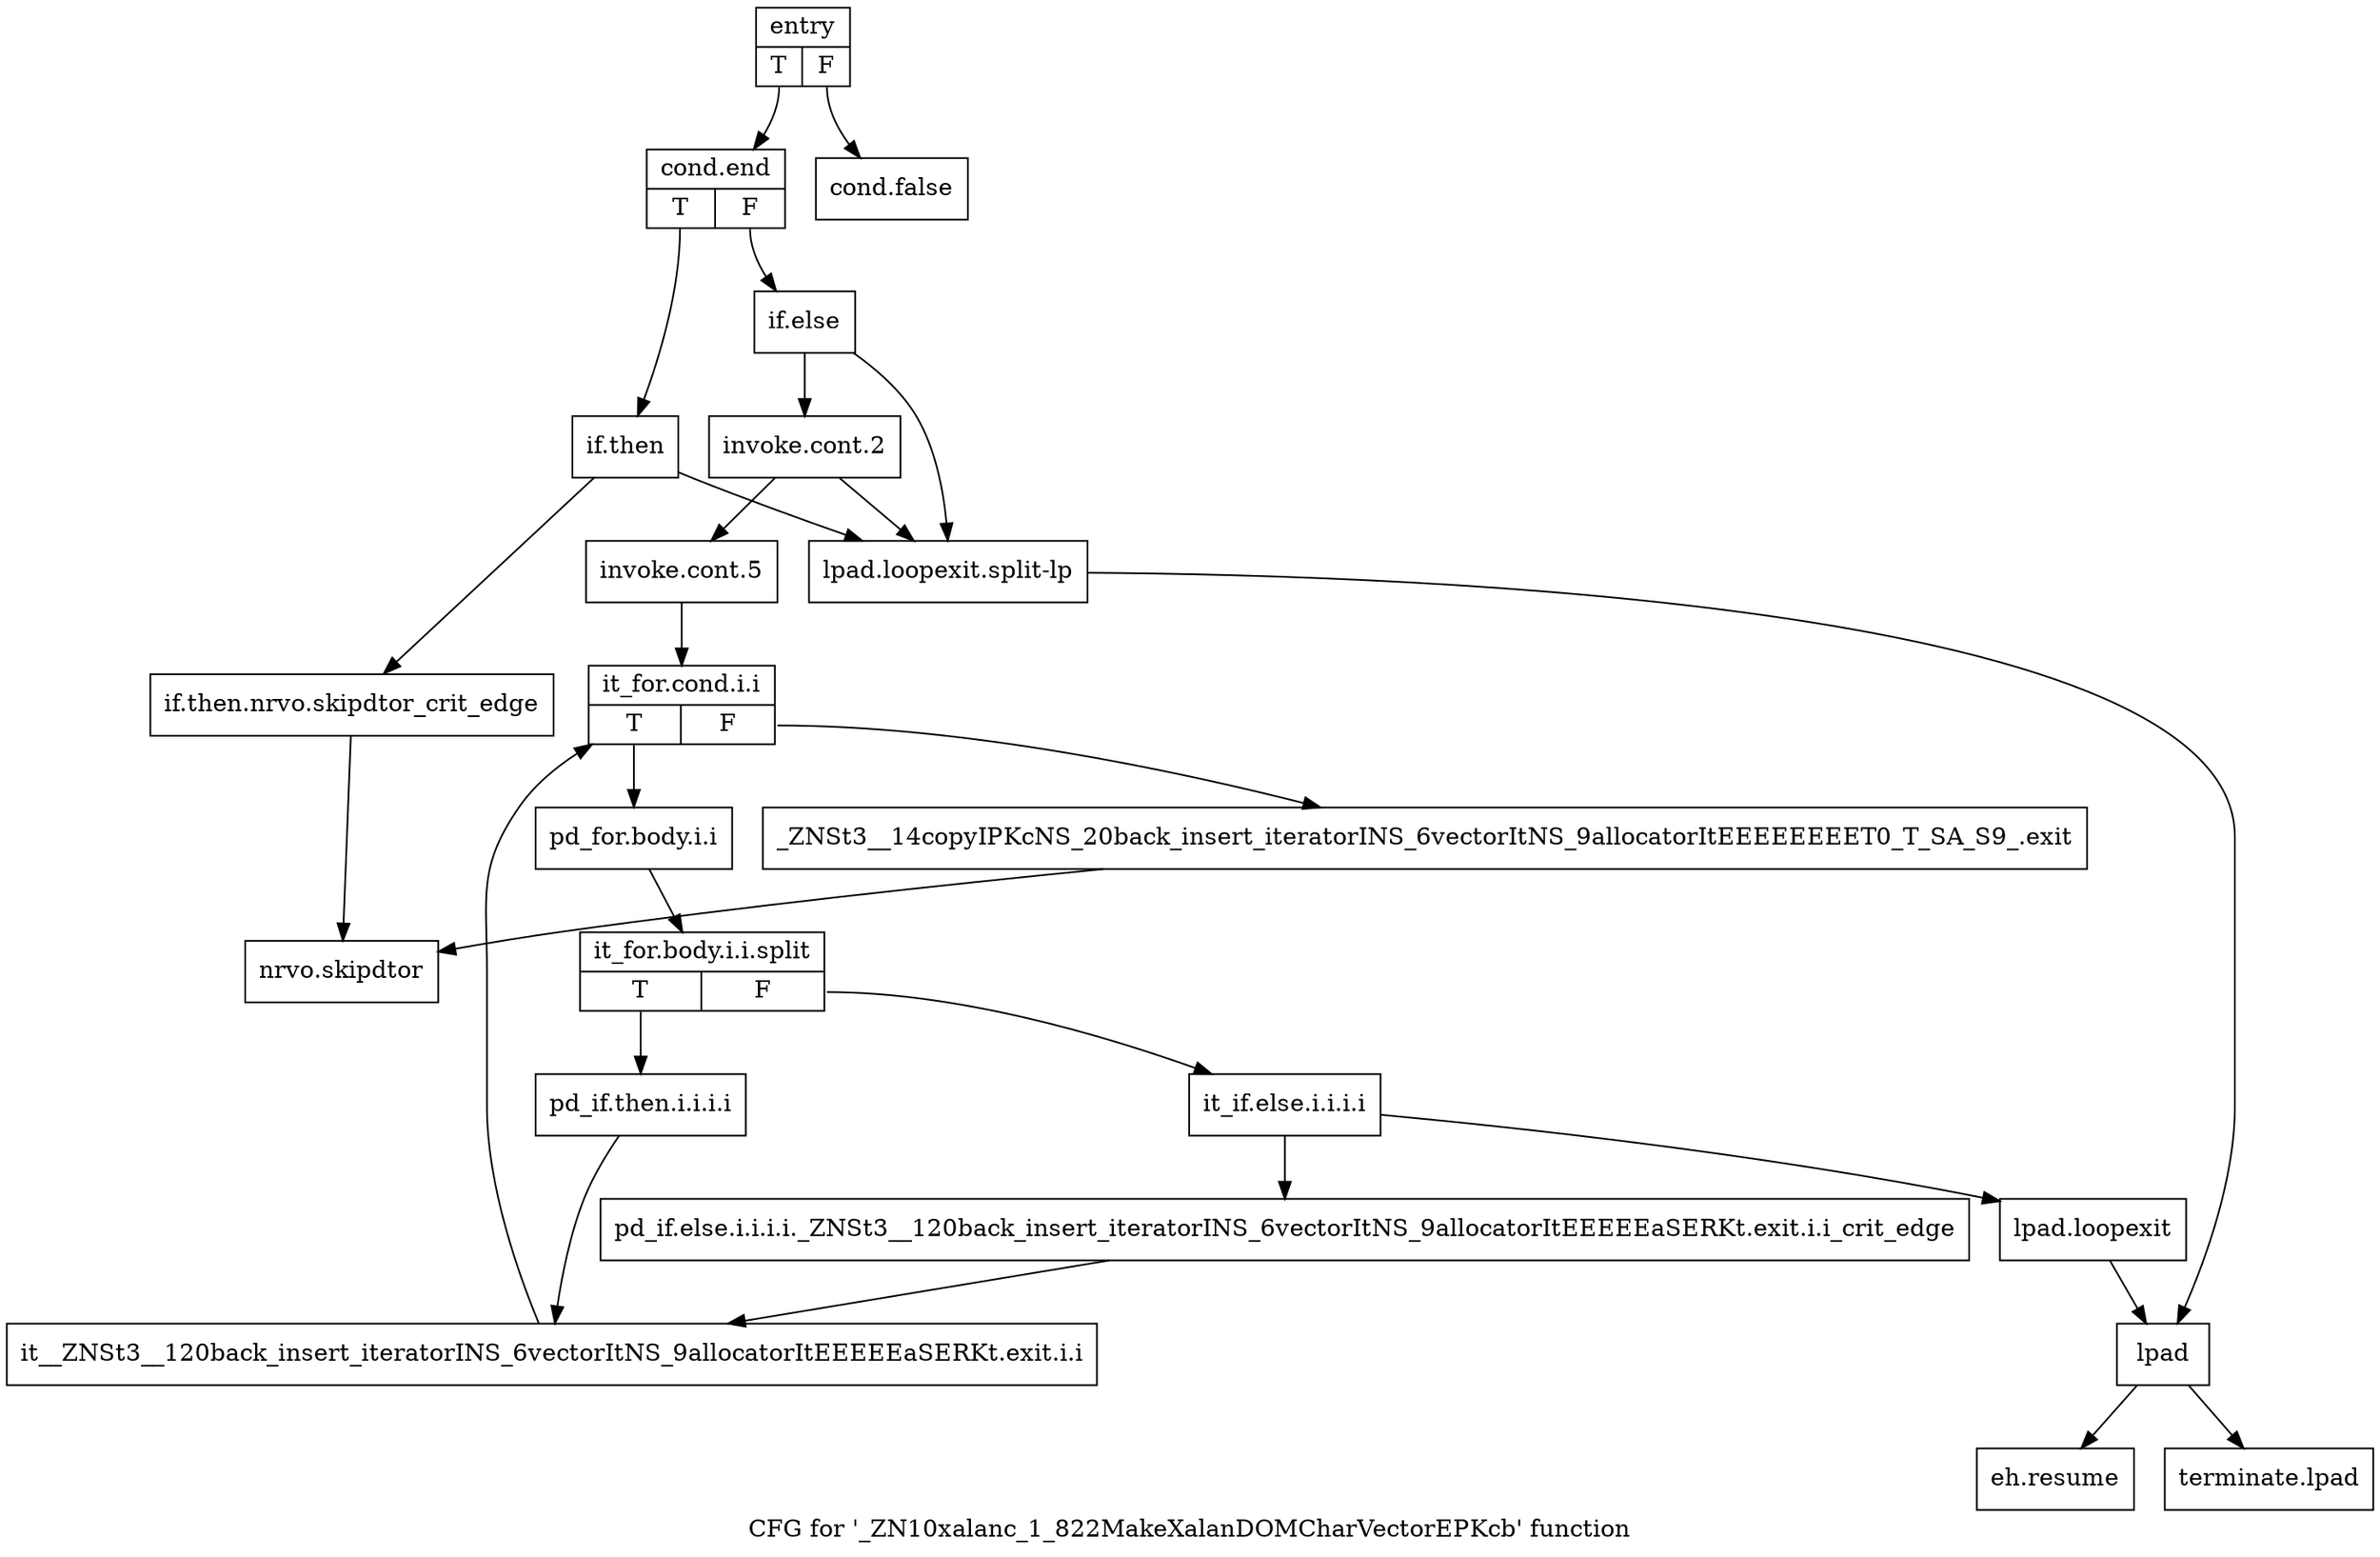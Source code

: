 digraph "CFG for '_ZN10xalanc_1_822MakeXalanDOMCharVectorEPKcb' function" {
	label="CFG for '_ZN10xalanc_1_822MakeXalanDOMCharVectorEPKcb' function";

	Node0x5d282a0 [shape=record,label="{entry|{<s0>T|<s1>F}}"];
	Node0x5d282a0:s0 -> Node0x5d28340;
	Node0x5d282a0:s1 -> Node0x5d282f0;
	Node0x5d282f0 [shape=record,label="{cond.false}"];
	Node0x5d28340 [shape=record,label="{cond.end|{<s0>T|<s1>F}}"];
	Node0x5d28340:s0 -> Node0x5d28390;
	Node0x5d28340:s1 -> Node0x5d28520;
	Node0x5d28390 [shape=record,label="{if.then}"];
	Node0x5d28390 -> Node0x5d283e0;
	Node0x5d28390 -> Node0x5d28480;
	Node0x5d283e0 [shape=record,label="{if.then.nrvo.skipdtor_crit_edge}"];
	Node0x5d283e0 -> Node0x5d28840;
	Node0x5d28430 [shape=record,label="{lpad.loopexit}"];
	Node0x5d28430 -> Node0x5d284d0;
	Node0x5d28480 [shape=record,label="{lpad.loopexit.split-lp}"];
	Node0x5d28480 -> Node0x5d284d0;
	Node0x5d284d0 [shape=record,label="{lpad}"];
	Node0x5d284d0 -> Node0x5d28890;
	Node0x5d284d0 -> Node0x5d288e0;
	Node0x5d28520 [shape=record,label="{if.else}"];
	Node0x5d28520 -> Node0x5d28570;
	Node0x5d28520 -> Node0x5d28480;
	Node0x5d28570 [shape=record,label="{invoke.cont.2}"];
	Node0x5d28570 -> Node0x5d285c0;
	Node0x5d28570 -> Node0x5d28480;
	Node0x5d285c0 [shape=record,label="{invoke.cont.5}"];
	Node0x5d285c0 -> Node0x5d28610;
	Node0x5d28610 [shape=record,label="{it_for.cond.i.i|{<s0>T|<s1>F}}"];
	Node0x5d28610:s0 -> Node0x5d28660;
	Node0x5d28610:s1 -> Node0x5d287f0;
	Node0x5d28660 [shape=record,label="{pd_for.body.i.i}"];
	Node0x5d28660 -> Node0xb7786f0;
	Node0xb7786f0 [shape=record,label="{it_for.body.i.i.split|{<s0>T|<s1>F}}"];
	Node0xb7786f0:s0 -> Node0x5d286b0;
	Node0xb7786f0:s1 -> Node0x5d28700;
	Node0x5d286b0 [shape=record,label="{pd_if.then.i.i.i.i}"];
	Node0x5d286b0 -> Node0x5d287a0;
	Node0x5d28700 [shape=record,label="{it_if.else.i.i.i.i}"];
	Node0x5d28700 -> Node0x5d28750;
	Node0x5d28700 -> Node0x5d28430;
	Node0x5d28750 [shape=record,label="{pd_if.else.i.i.i.i._ZNSt3__120back_insert_iteratorINS_6vectorItNS_9allocatorItEEEEEaSERKt.exit.i.i_crit_edge}"];
	Node0x5d28750 -> Node0x5d287a0;
	Node0x5d287a0 [shape=record,label="{it__ZNSt3__120back_insert_iteratorINS_6vectorItNS_9allocatorItEEEEEaSERKt.exit.i.i}"];
	Node0x5d287a0 -> Node0x5d28610;
	Node0x5d287f0 [shape=record,label="{_ZNSt3__14copyIPKcNS_20back_insert_iteratorINS_6vectorItNS_9allocatorItEEEEEEEET0_T_SA_S9_.exit}"];
	Node0x5d287f0 -> Node0x5d28840;
	Node0x5d28840 [shape=record,label="{nrvo.skipdtor}"];
	Node0x5d28890 [shape=record,label="{eh.resume}"];
	Node0x5d288e0 [shape=record,label="{terminate.lpad}"];
}
